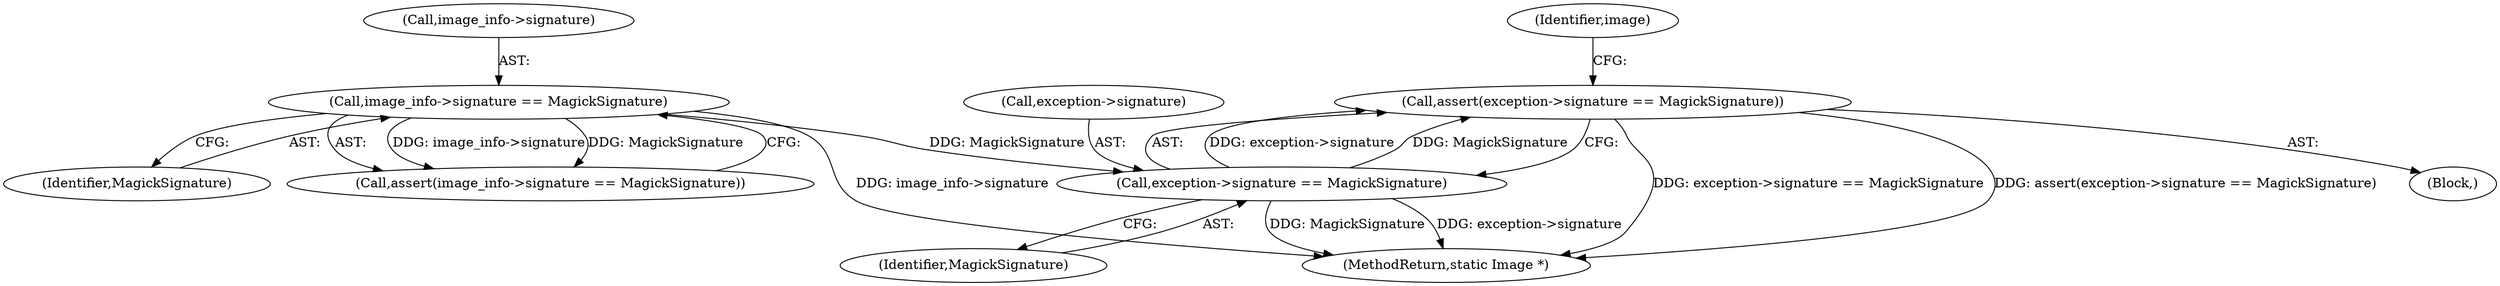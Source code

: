 digraph "0_ImageMagick_0474237508f39c4f783208123431815f1ededb76_1@API" {
"1000175" [label="(Call,assert(exception->signature == MagickSignature))"];
"1000176" [label="(Call,exception->signature == MagickSignature)"];
"1000149" [label="(Call,image_info->signature == MagickSignature)"];
"1000153" [label="(Identifier,MagickSignature)"];
"1000150" [label="(Call,image_info->signature)"];
"1000175" [label="(Call,assert(exception->signature == MagickSignature))"];
"1000177" [label="(Call,exception->signature)"];
"1000182" [label="(Identifier,image)"];
"1000148" [label="(Call,assert(image_info->signature == MagickSignature))"];
"1000176" [label="(Call,exception->signature == MagickSignature)"];
"1000149" [label="(Call,image_info->signature == MagickSignature)"];
"1000180" [label="(Identifier,MagickSignature)"];
"1002358" [label="(MethodReturn,static Image *)"];
"1000120" [label="(Block,)"];
"1000175" -> "1000120"  [label="AST: "];
"1000175" -> "1000176"  [label="CFG: "];
"1000176" -> "1000175"  [label="AST: "];
"1000182" -> "1000175"  [label="CFG: "];
"1000175" -> "1002358"  [label="DDG: exception->signature == MagickSignature"];
"1000175" -> "1002358"  [label="DDG: assert(exception->signature == MagickSignature)"];
"1000176" -> "1000175"  [label="DDG: exception->signature"];
"1000176" -> "1000175"  [label="DDG: MagickSignature"];
"1000176" -> "1000180"  [label="CFG: "];
"1000177" -> "1000176"  [label="AST: "];
"1000180" -> "1000176"  [label="AST: "];
"1000176" -> "1002358"  [label="DDG: MagickSignature"];
"1000176" -> "1002358"  [label="DDG: exception->signature"];
"1000149" -> "1000176"  [label="DDG: MagickSignature"];
"1000149" -> "1000148"  [label="AST: "];
"1000149" -> "1000153"  [label="CFG: "];
"1000150" -> "1000149"  [label="AST: "];
"1000153" -> "1000149"  [label="AST: "];
"1000148" -> "1000149"  [label="CFG: "];
"1000149" -> "1002358"  [label="DDG: image_info->signature"];
"1000149" -> "1000148"  [label="DDG: image_info->signature"];
"1000149" -> "1000148"  [label="DDG: MagickSignature"];
}
